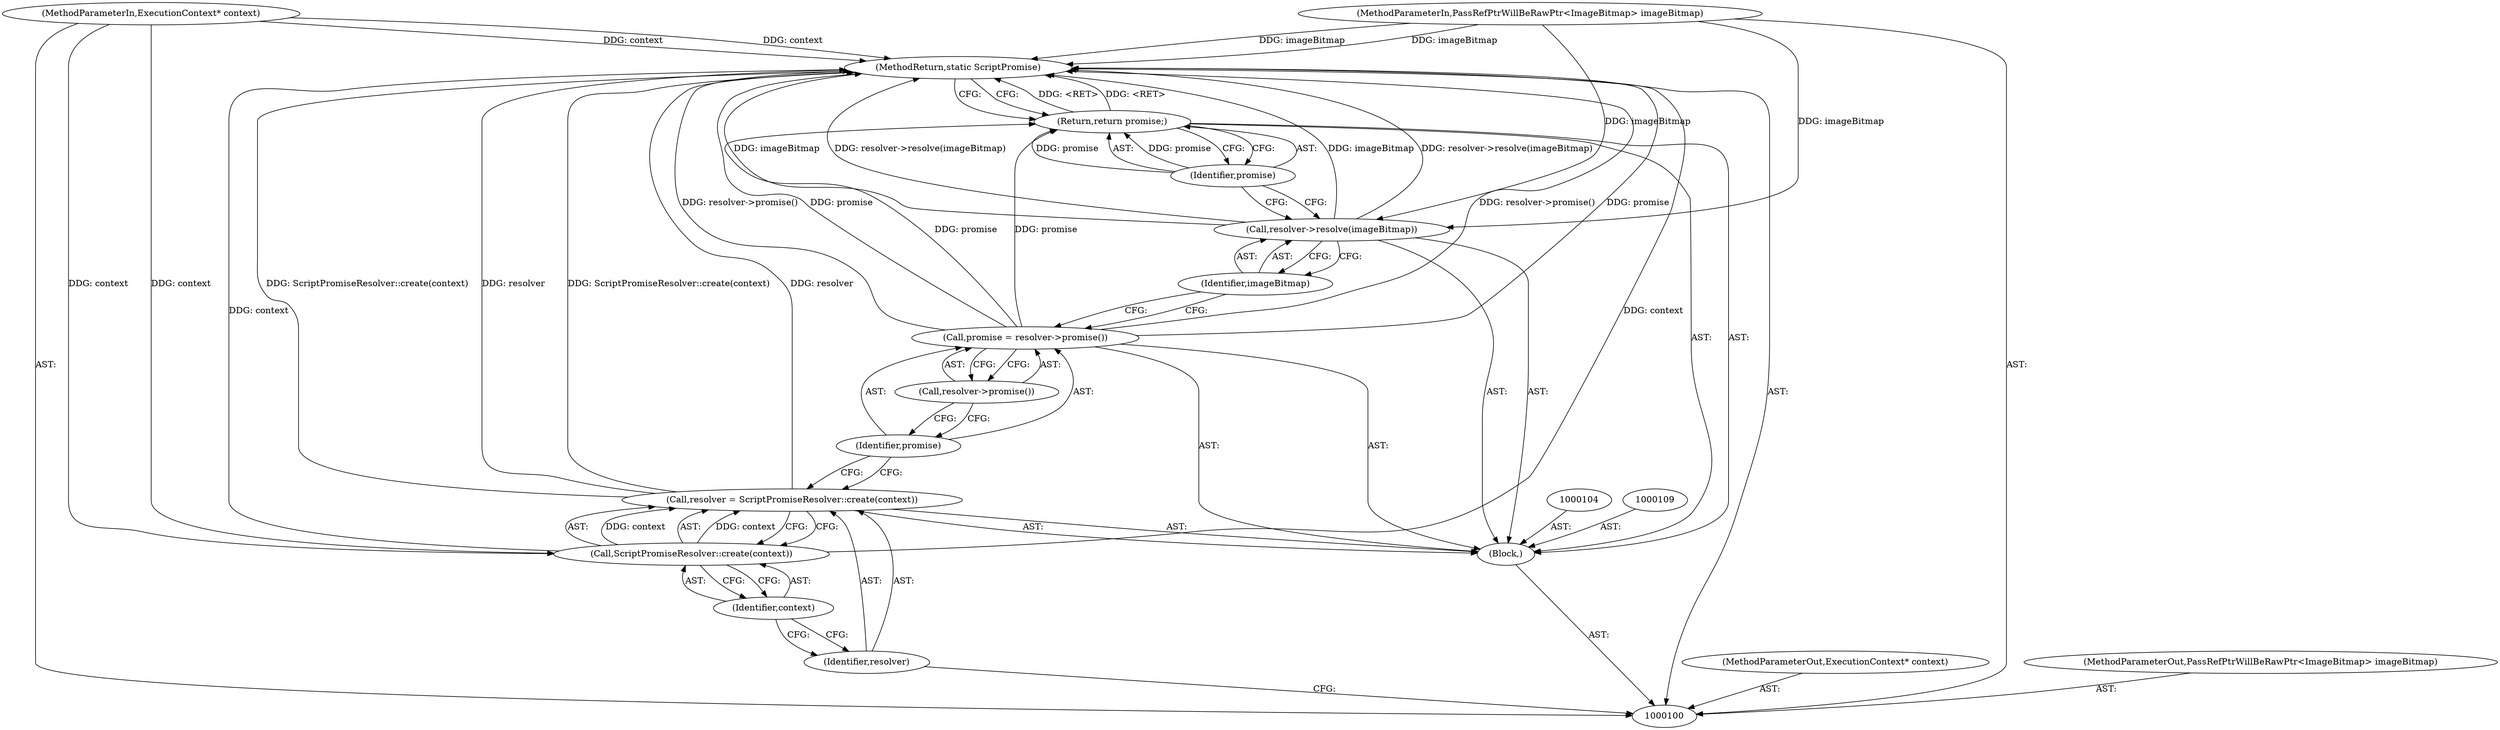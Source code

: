 digraph "1_Chrome_e9c887a80115ddc5c011380f132fe4b36359caf0_0" {
"1000117" [label="(MethodReturn,static ScriptPromise)"];
"1000101" [label="(MethodParameterIn,ExecutionContext* context)"];
"1000141" [label="(MethodParameterOut,ExecutionContext* context)"];
"1000102" [label="(MethodParameterIn,PassRefPtrWillBeRawPtr<ImageBitmap> imageBitmap)"];
"1000142" [label="(MethodParameterOut,PassRefPtrWillBeRawPtr<ImageBitmap> imageBitmap)"];
"1000103" [label="(Block,)"];
"1000105" [label="(Call,resolver = ScriptPromiseResolver::create(context))"];
"1000106" [label="(Identifier,resolver)"];
"1000107" [label="(Call,ScriptPromiseResolver::create(context))"];
"1000108" [label="(Identifier,context)"];
"1000110" [label="(Call,promise = resolver->promise())"];
"1000111" [label="(Identifier,promise)"];
"1000112" [label="(Call,resolver->promise())"];
"1000114" [label="(Identifier,imageBitmap)"];
"1000113" [label="(Call,resolver->resolve(imageBitmap))"];
"1000116" [label="(Identifier,promise)"];
"1000115" [label="(Return,return promise;)"];
"1000117" -> "1000100"  [label="AST: "];
"1000117" -> "1000115"  [label="CFG: "];
"1000107" -> "1000117"  [label="DDG: context"];
"1000105" -> "1000117"  [label="DDG: ScriptPromiseResolver::create(context)"];
"1000105" -> "1000117"  [label="DDG: resolver"];
"1000113" -> "1000117"  [label="DDG: imageBitmap"];
"1000113" -> "1000117"  [label="DDG: resolver->resolve(imageBitmap)"];
"1000110" -> "1000117"  [label="DDG: promise"];
"1000110" -> "1000117"  [label="DDG: resolver->promise()"];
"1000102" -> "1000117"  [label="DDG: imageBitmap"];
"1000101" -> "1000117"  [label="DDG: context"];
"1000115" -> "1000117"  [label="DDG: <RET>"];
"1000101" -> "1000100"  [label="AST: "];
"1000101" -> "1000117"  [label="DDG: context"];
"1000101" -> "1000107"  [label="DDG: context"];
"1000141" -> "1000100"  [label="AST: "];
"1000102" -> "1000100"  [label="AST: "];
"1000102" -> "1000117"  [label="DDG: imageBitmap"];
"1000102" -> "1000113"  [label="DDG: imageBitmap"];
"1000142" -> "1000100"  [label="AST: "];
"1000103" -> "1000100"  [label="AST: "];
"1000104" -> "1000103"  [label="AST: "];
"1000105" -> "1000103"  [label="AST: "];
"1000109" -> "1000103"  [label="AST: "];
"1000110" -> "1000103"  [label="AST: "];
"1000113" -> "1000103"  [label="AST: "];
"1000115" -> "1000103"  [label="AST: "];
"1000105" -> "1000103"  [label="AST: "];
"1000105" -> "1000107"  [label="CFG: "];
"1000106" -> "1000105"  [label="AST: "];
"1000107" -> "1000105"  [label="AST: "];
"1000111" -> "1000105"  [label="CFG: "];
"1000105" -> "1000117"  [label="DDG: ScriptPromiseResolver::create(context)"];
"1000105" -> "1000117"  [label="DDG: resolver"];
"1000107" -> "1000105"  [label="DDG: context"];
"1000106" -> "1000105"  [label="AST: "];
"1000106" -> "1000100"  [label="CFG: "];
"1000108" -> "1000106"  [label="CFG: "];
"1000107" -> "1000105"  [label="AST: "];
"1000107" -> "1000108"  [label="CFG: "];
"1000108" -> "1000107"  [label="AST: "];
"1000105" -> "1000107"  [label="CFG: "];
"1000107" -> "1000117"  [label="DDG: context"];
"1000107" -> "1000105"  [label="DDG: context"];
"1000101" -> "1000107"  [label="DDG: context"];
"1000108" -> "1000107"  [label="AST: "];
"1000108" -> "1000106"  [label="CFG: "];
"1000107" -> "1000108"  [label="CFG: "];
"1000110" -> "1000103"  [label="AST: "];
"1000110" -> "1000112"  [label="CFG: "];
"1000111" -> "1000110"  [label="AST: "];
"1000112" -> "1000110"  [label="AST: "];
"1000114" -> "1000110"  [label="CFG: "];
"1000110" -> "1000117"  [label="DDG: promise"];
"1000110" -> "1000117"  [label="DDG: resolver->promise()"];
"1000110" -> "1000115"  [label="DDG: promise"];
"1000111" -> "1000110"  [label="AST: "];
"1000111" -> "1000105"  [label="CFG: "];
"1000112" -> "1000111"  [label="CFG: "];
"1000112" -> "1000110"  [label="AST: "];
"1000112" -> "1000111"  [label="CFG: "];
"1000110" -> "1000112"  [label="CFG: "];
"1000114" -> "1000113"  [label="AST: "];
"1000114" -> "1000110"  [label="CFG: "];
"1000113" -> "1000114"  [label="CFG: "];
"1000113" -> "1000103"  [label="AST: "];
"1000113" -> "1000114"  [label="CFG: "];
"1000114" -> "1000113"  [label="AST: "];
"1000116" -> "1000113"  [label="CFG: "];
"1000113" -> "1000117"  [label="DDG: imageBitmap"];
"1000113" -> "1000117"  [label="DDG: resolver->resolve(imageBitmap)"];
"1000102" -> "1000113"  [label="DDG: imageBitmap"];
"1000116" -> "1000115"  [label="AST: "];
"1000116" -> "1000113"  [label="CFG: "];
"1000115" -> "1000116"  [label="CFG: "];
"1000116" -> "1000115"  [label="DDG: promise"];
"1000115" -> "1000103"  [label="AST: "];
"1000115" -> "1000116"  [label="CFG: "];
"1000116" -> "1000115"  [label="AST: "];
"1000117" -> "1000115"  [label="CFG: "];
"1000115" -> "1000117"  [label="DDG: <RET>"];
"1000116" -> "1000115"  [label="DDG: promise"];
"1000110" -> "1000115"  [label="DDG: promise"];
}
